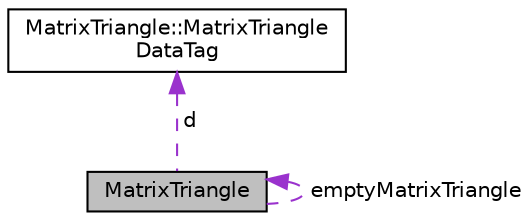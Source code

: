 digraph "MatrixTriangle"
{
  edge [fontname="Helvetica",fontsize="10",labelfontname="Helvetica",labelfontsize="10"];
  node [fontname="Helvetica",fontsize="10",shape=record];
  Node1 [label="MatrixTriangle",height=0.2,width=0.4,color="black", fillcolor="grey75", style="filled", fontcolor="black"];
  Node1 -> Node1 [dir="back",color="darkorchid3",fontsize="10",style="dashed",label=" emptyMatrixTriangle" ,fontname="Helvetica"];
  Node2 -> Node1 [dir="back",color="darkorchid3",fontsize="10",style="dashed",label=" d" ,fontname="Helvetica"];
  Node2 [label="MatrixTriangle::MatrixTriangle\lDataTag",height=0.2,width=0.4,color="black", fillcolor="white", style="filled",URL="$structMatrixTriangle_1_1MatrixTriangleDataTag.html"];
}
